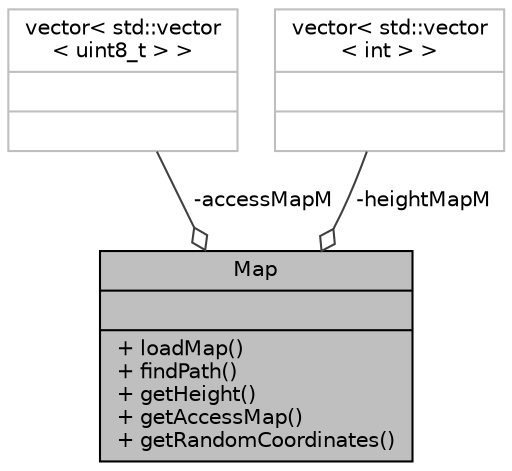 digraph "Map"
{
 // LATEX_PDF_SIZE
  edge [fontname="Helvetica",fontsize="10",labelfontname="Helvetica",labelfontsize="10"];
  node [fontname="Helvetica",fontsize="10",shape=record];
  Node1 [label="{Map\n||+ loadMap()\l+ findPath()\l+ getHeight()\l+ getAccessMap()\l+ getRandomCoordinates()\l}",height=0.2,width=0.4,color="black", fillcolor="grey75", style="filled", fontcolor="black",tooltip="Static class representing the map of the game world. Map contains information about which tiles are a..."];
  Node2 -> Node1 [color="grey25",fontsize="10",style="solid",label=" -accessMapM" ,arrowhead="odiamond",fontname="Helvetica"];
  Node2 [label="{vector\< std::vector\l\< uint8_t \> \>\n||}",height=0.2,width=0.4,color="grey75", fillcolor="white", style="filled",tooltip=" "];
  Node3 -> Node1 [color="grey25",fontsize="10",style="solid",label=" -heightMapM" ,arrowhead="odiamond",fontname="Helvetica"];
  Node3 [label="{vector\< std::vector\l\< int \> \>\n||}",height=0.2,width=0.4,color="grey75", fillcolor="white", style="filled",tooltip=" "];
}
